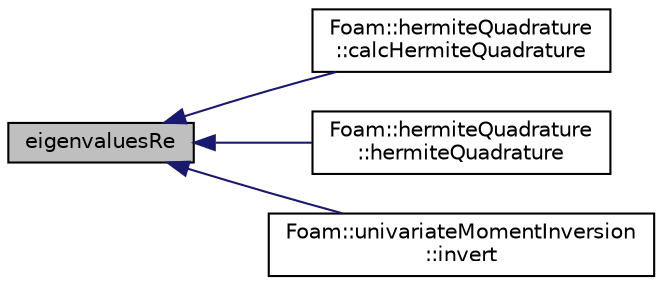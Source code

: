 digraph "eigenvaluesRe"
{
  bgcolor="transparent";
  edge [fontname="Helvetica",fontsize="10",labelfontname="Helvetica",labelfontsize="10"];
  node [fontname="Helvetica",fontsize="10",shape=record];
  rankdir="LR";
  Node7 [label="eigenvaluesRe",height=0.2,width=0.4,color="black", fillcolor="grey75", style="filled", fontcolor="black"];
  Node7 -> Node8 [dir="back",color="midnightblue",fontsize="10",style="solid",fontname="Helvetica"];
  Node8 [label="Foam::hermiteQuadrature\l::calcHermiteQuadrature",height=0.2,width=0.4,color="black",URL="$a01892.html#a34322b582d3e8a8ffe6326d70f188fe7"];
  Node7 -> Node9 [dir="back",color="midnightblue",fontsize="10",style="solid",fontname="Helvetica"];
  Node9 [label="Foam::hermiteQuadrature\l::hermiteQuadrature",height=0.2,width=0.4,color="black",URL="$a01892.html#a54fda1eff92961a4338bb81d11e3eac7",tooltip="Construct from a scalarDiagonalMatrix. "];
  Node7 -> Node10 [dir="back",color="midnightblue",fontsize="10",style="solid",fontname="Helvetica"];
  Node10 [label="Foam::univariateMomentInversion\l::invert",height=0.2,width=0.4,color="black",URL="$a02012.html#af2d72953108395e48c42760a2f79fa5b",tooltip="Invert the set of moments to compute weights and abscissae. "];
}
